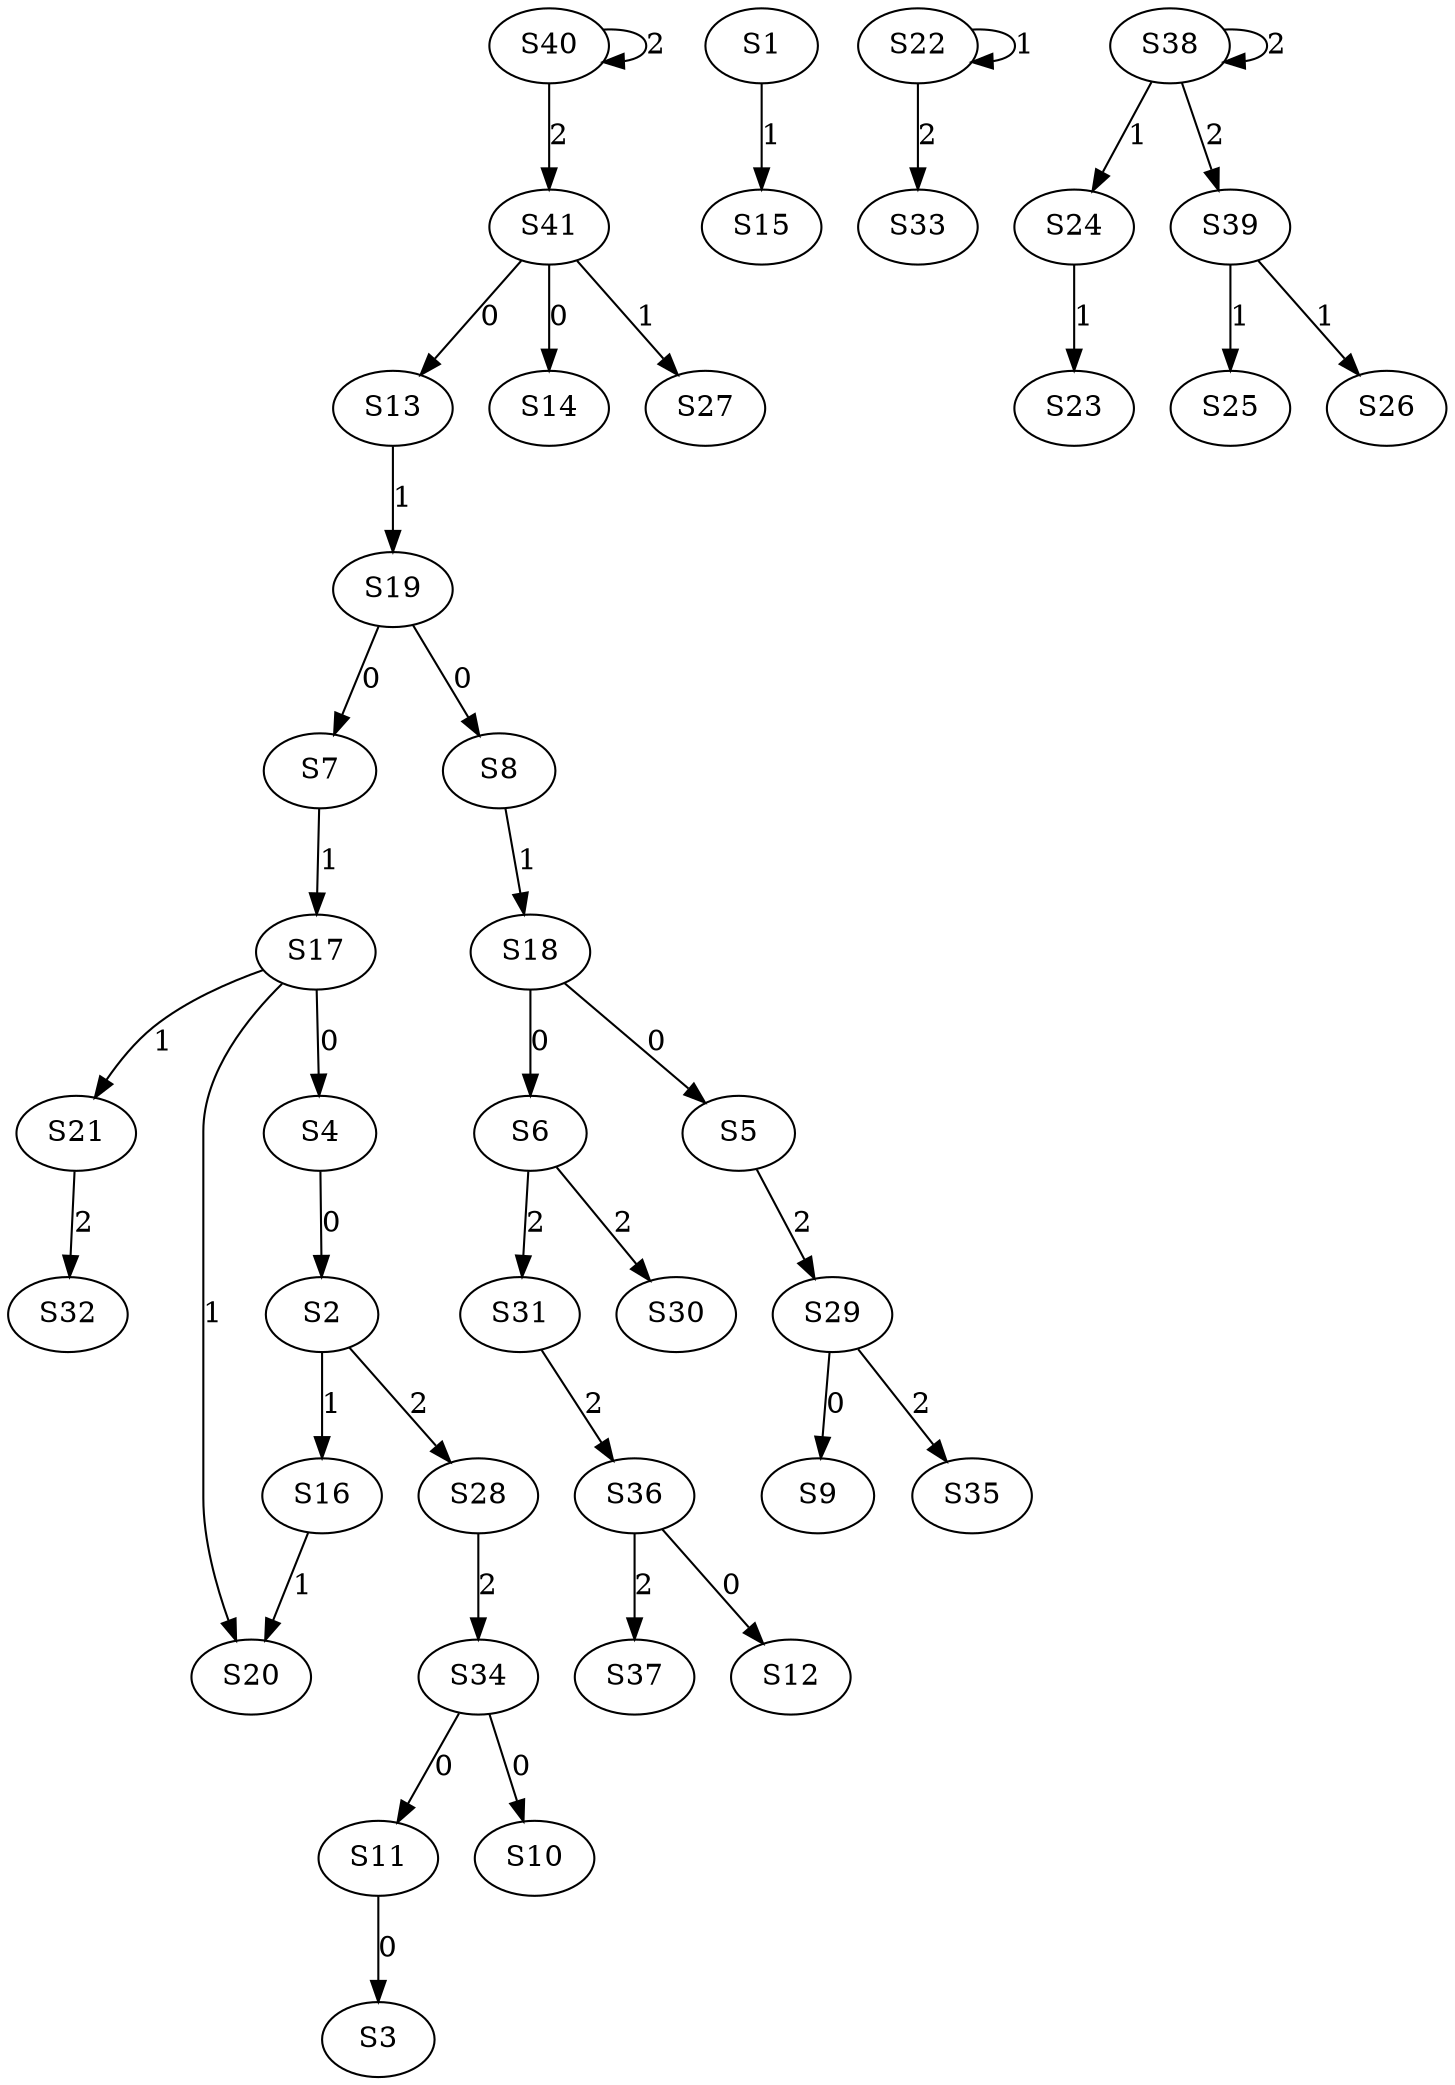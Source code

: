 strict digraph {
	S4 -> S2 [ label = 0 ];
	S11 -> S3 [ label = 0 ];
	S17 -> S4 [ label = 0 ];
	S18 -> S5 [ label = 0 ];
	S18 -> S6 [ label = 0 ];
	S19 -> S7 [ label = 0 ];
	S19 -> S8 [ label = 0 ];
	S29 -> S9 [ label = 0 ];
	S34 -> S10 [ label = 0 ];
	S34 -> S11 [ label = 0 ];
	S36 -> S12 [ label = 0 ];
	S41 -> S13 [ label = 0 ];
	S41 -> S14 [ label = 0 ];
	S1 -> S15 [ label = 1 ];
	S2 -> S16 [ label = 1 ];
	S7 -> S17 [ label = 1 ];
	S8 -> S18 [ label = 1 ];
	S13 -> S19 [ label = 1 ];
	S17 -> S20 [ label = 1 ];
	S17 -> S21 [ label = 1 ];
	S22 -> S22 [ label = 1 ];
	S24 -> S23 [ label = 1 ];
	S38 -> S24 [ label = 1 ];
	S39 -> S25 [ label = 1 ];
	S39 -> S26 [ label = 1 ];
	S41 -> S27 [ label = 1 ];
	S2 -> S28 [ label = 2 ];
	S5 -> S29 [ label = 2 ];
	S6 -> S30 [ label = 2 ];
	S6 -> S31 [ label = 2 ];
	S21 -> S32 [ label = 2 ];
	S22 -> S33 [ label = 2 ];
	S28 -> S34 [ label = 2 ];
	S29 -> S35 [ label = 2 ];
	S31 -> S36 [ label = 2 ];
	S36 -> S37 [ label = 2 ];
	S38 -> S38 [ label = 2 ];
	S38 -> S39 [ label = 2 ];
	S40 -> S40 [ label = 2 ];
	S40 -> S41 [ label = 2 ];
	S16 -> S20 [ label = 1 ];
}